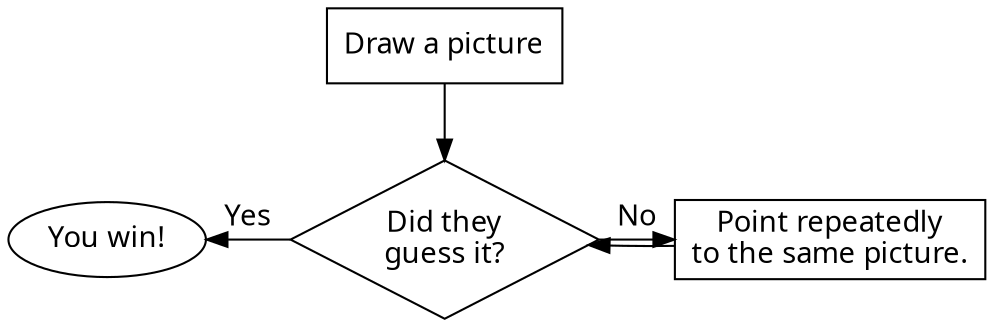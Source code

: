 digraph G {
  node [fontname = "Handlee"];
  edge [fontname = "Handlee"];

  draw [
    label = "Draw a picture";
    shape = rect;
  ];
  win [
    label = "You win!";
    shape = oval;
  ];
  guess [
    label = "Did they\nguess it?";
    shape = diamond;
  ];
  point [
    label = "Point repeatedly\nto the same picture.";
    shape = rect;
  ];

  draw -> guess;
  win -> guess [ label = "Yes"; dir=back ];
  point -> guess;
  guess -> point [ label = "No" ];
  {
    rank=same;
    guess; point; win;
  }
}
